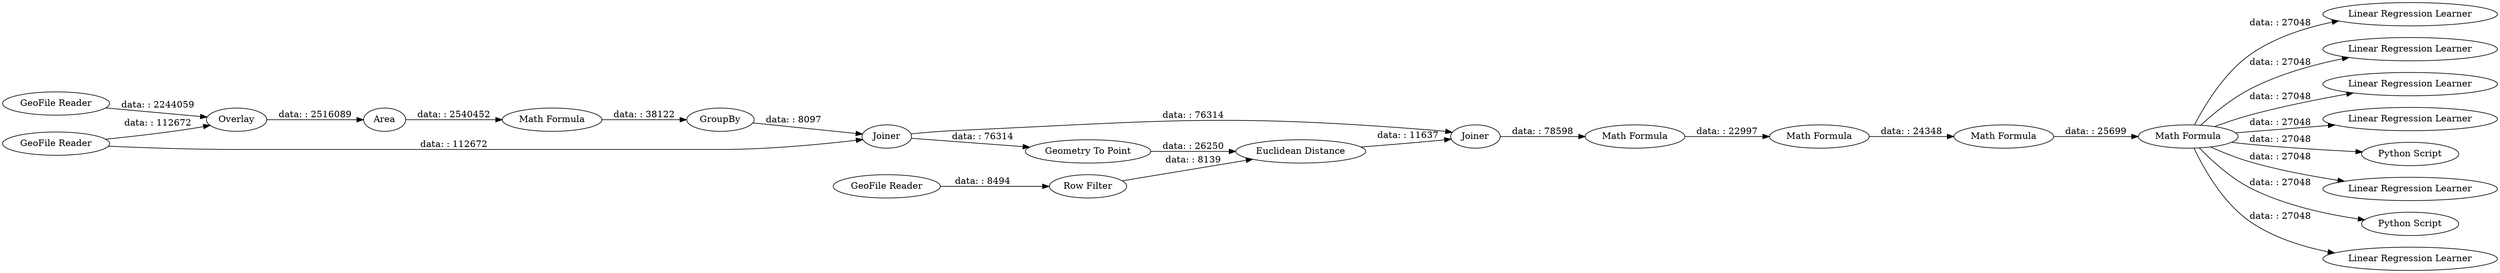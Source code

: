 digraph {
	"-9098055815827875757_20" [label="Linear Regression Learner"]
	"-9098055815827875757_22" [label="Linear Regression Learner"]
	"-9098055815827875757_9" [label="Geometry To Point"]
	"-9098055815827875757_7" [label=GroupBy]
	"-9098055815827875757_23" [label="Linear Regression Learner"]
	"-9098055815827875757_24" [label="Linear Regression Learner"]
	"-9098055815827875757_10" [label="GeoFile Reader"]
	"-9098055815827875757_17" [label="Math Formula"]
	"-9098055815827875757_26" [label="Python Script"]
	"-9098055815827875757_12" [label="Euclidean Distance"]
	"-9098055815827875757_21" [label="Linear Regression Learner"]
	"-9098055815827875757_18" [label="Math Formula"]
	"-9098055815827875757_4" [label=Overlay]
	"-9098055815827875757_5" [label=Area]
	"-9098055815827875757_1" [label="GeoFile Reader"]
	"-9098055815827875757_8" [label=Joiner]
	"-9098055815827875757_25" [label="Python Script"]
	"-9098055815827875757_6" [label="Math Formula"]
	"-9098055815827875757_15" [label="Math Formula"]
	"-9098055815827875757_13" [label=Joiner]
	"-9098055815827875757_11" [label="Row Filter"]
	"-9098055815827875757_16" [label="Math Formula"]
	"-9098055815827875757_2" [label="GeoFile Reader"]
	"-9098055815827875757_19" [label="Linear Regression Learner"]
	"-9098055815827875757_18" -> "-9098055815827875757_20" [label="data: : 27048"]
	"-9098055815827875757_18" -> "-9098055815827875757_24" [label="data: : 27048"]
	"-9098055815827875757_8" -> "-9098055815827875757_13" [label="data: : 76314"]
	"-9098055815827875757_18" -> "-9098055815827875757_25" [label="data: : 27048"]
	"-9098055815827875757_7" -> "-9098055815827875757_8" [label="data: : 8097"]
	"-9098055815827875757_18" -> "-9098055815827875757_21" [label="data: : 27048"]
	"-9098055815827875757_5" -> "-9098055815827875757_6" [label="data: : 2540452"]
	"-9098055815827875757_16" -> "-9098055815827875757_17" [label="data: : 24348"]
	"-9098055815827875757_2" -> "-9098055815827875757_8" [label="data: : 112672"]
	"-9098055815827875757_1" -> "-9098055815827875757_4" [label="data: : 2244059"]
	"-9098055815827875757_11" -> "-9098055815827875757_12" [label="data: : 8139"]
	"-9098055815827875757_15" -> "-9098055815827875757_16" [label="data: : 22997"]
	"-9098055815827875757_6" -> "-9098055815827875757_7" [label="data: : 38122"]
	"-9098055815827875757_18" -> "-9098055815827875757_22" [label="data: : 27048"]
	"-9098055815827875757_17" -> "-9098055815827875757_18" [label="data: : 25699"]
	"-9098055815827875757_18" -> "-9098055815827875757_23" [label="data: : 27048"]
	"-9098055815827875757_10" -> "-9098055815827875757_11" [label="data: : 8494"]
	"-9098055815827875757_18" -> "-9098055815827875757_19" [label="data: : 27048"]
	"-9098055815827875757_18" -> "-9098055815827875757_26" [label="data: : 27048"]
	"-9098055815827875757_2" -> "-9098055815827875757_4" [label="data: : 112672"]
	"-9098055815827875757_12" -> "-9098055815827875757_13" [label="data: : 11637"]
	"-9098055815827875757_13" -> "-9098055815827875757_15" [label="data: : 78598"]
	"-9098055815827875757_9" -> "-9098055815827875757_12" [label="data: : 26250"]
	"-9098055815827875757_8" -> "-9098055815827875757_9" [label="data: : 76314"]
	"-9098055815827875757_4" -> "-9098055815827875757_5" [label="data: : 2516089"]
	rankdir=LR
}
